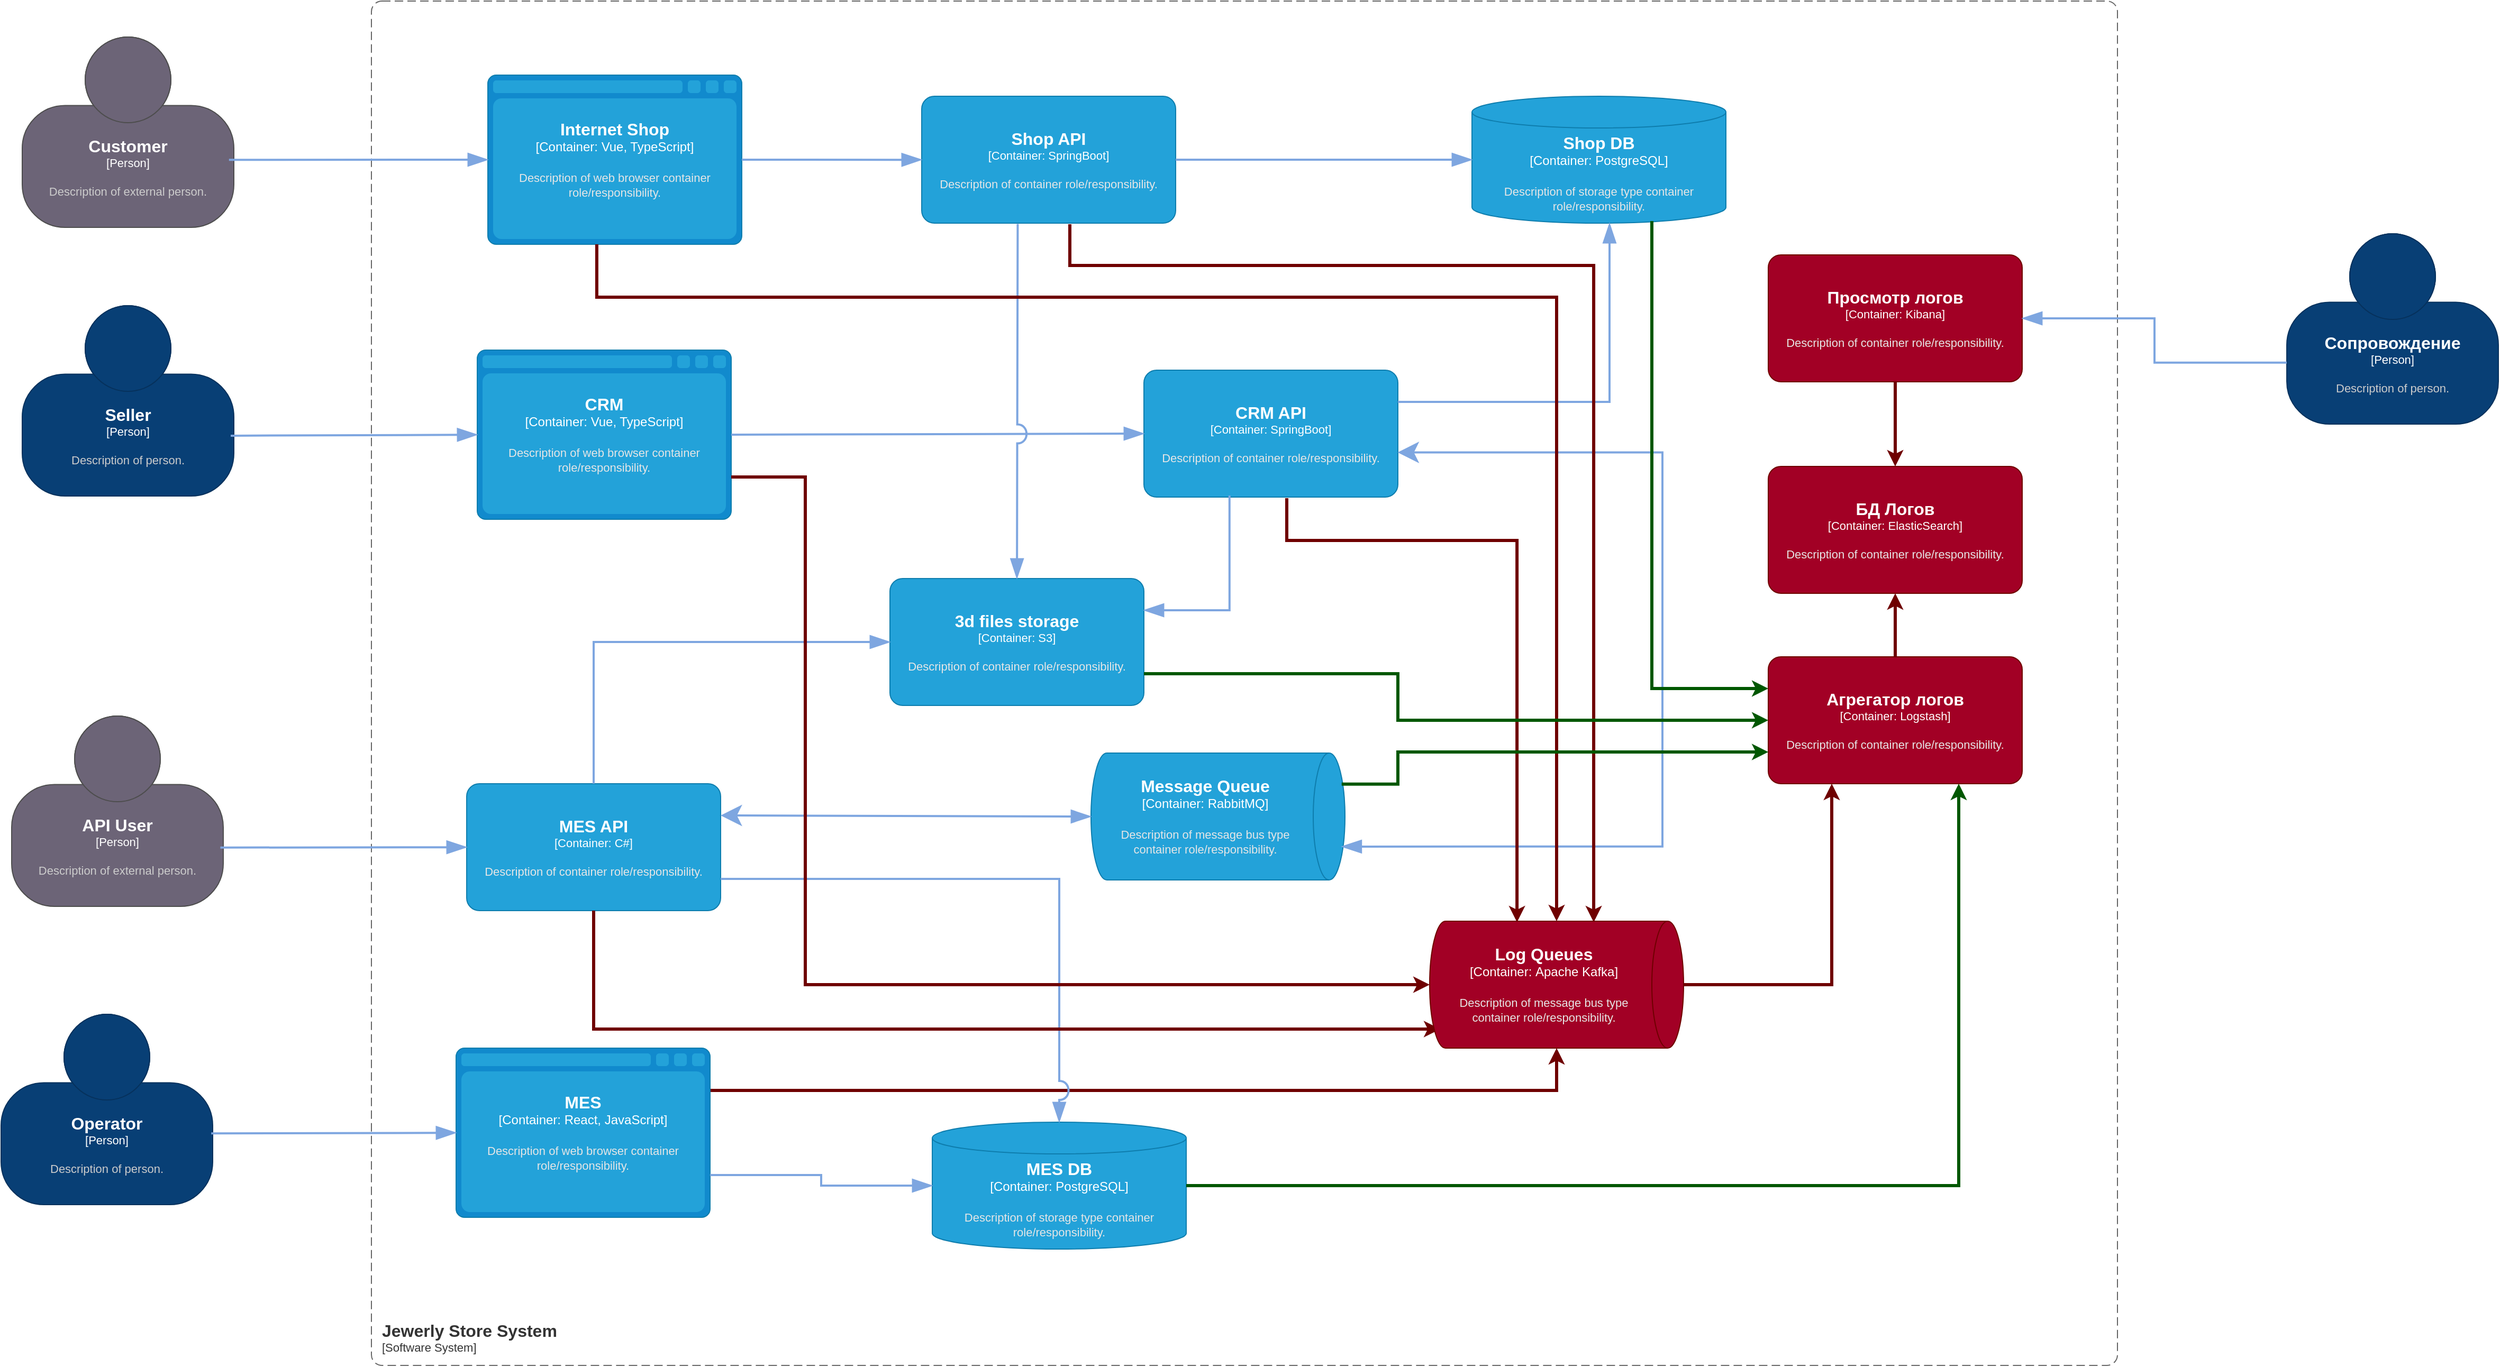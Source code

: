 <mxfile version="24.7.17">
  <diagram name="Страница — 1" id="Cf1Fs5MsGrNB6l5KMYm3">
    <mxGraphModel dx="1109" dy="741" grid="1" gridSize="10" guides="1" tooltips="1" connect="1" arrows="1" fold="1" page="1" pageScale="1" pageWidth="827" pageHeight="1169" math="0" shadow="0">
      <root>
        <mxCell id="0" />
        <mxCell id="1" parent="0" />
        <object placeholders="1" c4Name="Customer" c4Type="Person" c4Description="Description of external person." label="&lt;font style=&quot;font-size: 16px&quot;&gt;&lt;b&gt;%c4Name%&lt;/b&gt;&lt;/font&gt;&lt;div&gt;[%c4Type%]&lt;/div&gt;&lt;br&gt;&lt;div&gt;&lt;font style=&quot;font-size: 11px&quot;&gt;&lt;font color=&quot;#cccccc&quot;&gt;%c4Description%&lt;/font&gt;&lt;/div&gt;" id="r0S_Ebf4CKbX3S78GVdw-1">
          <mxCell style="html=1;fontSize=11;dashed=0;whiteSpace=wrap;fillColor=#6C6477;strokeColor=#4D4D4D;fontColor=#ffffff;shape=mxgraph.c4.person2;align=center;metaEdit=1;points=[[0.5,0,0],[1,0.5,0],[1,0.75,0],[0.75,1,0],[0.5,1,0],[0.25,1,0],[0,0.75,0],[0,0.5,0]];resizable=0;" parent="1" vertex="1">
            <mxGeometry x="60" y="34" width="200" height="180" as="geometry" />
          </mxCell>
        </object>
        <object placeholders="1" c4Name="API User" c4Type="Person" c4Description="Description of external person." label="&lt;font style=&quot;font-size: 16px&quot;&gt;&lt;b&gt;%c4Name%&lt;/b&gt;&lt;/font&gt;&lt;div&gt;[%c4Type%]&lt;/div&gt;&lt;br&gt;&lt;div&gt;&lt;font style=&quot;font-size: 11px&quot;&gt;&lt;font color=&quot;#cccccc&quot;&gt;%c4Description%&lt;/font&gt;&lt;/div&gt;" id="r0S_Ebf4CKbX3S78GVdw-2">
          <mxCell style="html=1;fontSize=11;dashed=0;whiteSpace=wrap;fillColor=#6C6477;strokeColor=#4D4D4D;fontColor=#ffffff;shape=mxgraph.c4.person2;align=center;metaEdit=1;points=[[0.5,0,0],[1,0.5,0],[1,0.75,0],[0.75,1,0],[0.5,1,0],[0.25,1,0],[0,0.75,0],[0,0.5,0]];resizable=0;" parent="1" vertex="1">
            <mxGeometry x="50" y="676" width="200" height="180" as="geometry" />
          </mxCell>
        </object>
        <object placeholders="1" c4Name="Seller" c4Type="Person" c4Description="Description of person." label="&lt;font style=&quot;font-size: 16px&quot;&gt;&lt;b&gt;%c4Name%&lt;/b&gt;&lt;/font&gt;&lt;div&gt;[%c4Type%]&lt;/div&gt;&lt;br&gt;&lt;div&gt;&lt;font style=&quot;font-size: 11px&quot;&gt;&lt;font color=&quot;#cccccc&quot;&gt;%c4Description%&lt;/font&gt;&lt;/div&gt;" id="r0S_Ebf4CKbX3S78GVdw-3">
          <mxCell style="html=1;fontSize=11;dashed=0;whiteSpace=wrap;fillColor=#083F75;strokeColor=#06315C;fontColor=#ffffff;shape=mxgraph.c4.person2;align=center;metaEdit=1;points=[[0.5,0,0],[1,0.5,0],[1,0.75,0],[0.75,1,0],[0.5,1,0],[0.25,1,0],[0,0.75,0],[0,0.5,0]];resizable=0;" parent="1" vertex="1">
            <mxGeometry x="60" y="288" width="200" height="180" as="geometry" />
          </mxCell>
        </object>
        <object placeholders="1" c4Name="Operator" c4Type="Person" c4Description="Description of person." label="&lt;font style=&quot;font-size: 16px&quot;&gt;&lt;b&gt;%c4Name%&lt;/b&gt;&lt;/font&gt;&lt;div&gt;[%c4Type%]&lt;/div&gt;&lt;br&gt;&lt;div&gt;&lt;font style=&quot;font-size: 11px&quot;&gt;&lt;font color=&quot;#cccccc&quot;&gt;%c4Description%&lt;/font&gt;&lt;/div&gt;" id="r0S_Ebf4CKbX3S78GVdw-4">
          <mxCell style="html=1;fontSize=11;dashed=0;whiteSpace=wrap;fillColor=#083F75;strokeColor=#06315C;fontColor=#ffffff;shape=mxgraph.c4.person2;align=center;metaEdit=1;points=[[0.5,0,0],[1,0.5,0],[1,0.75,0],[0.75,1,0],[0.5,1,0],[0.25,1,0],[0,0.75,0],[0,0.5,0]];resizable=0;" parent="1" vertex="1">
            <mxGeometry x="40" y="958" width="200" height="180" as="geometry" />
          </mxCell>
        </object>
        <object placeholders="1" c4Name="Jewerly Store System" c4Type="SystemScopeBoundary" c4Application="Software System" label="&lt;font style=&quot;font-size: 16px&quot;&gt;&lt;b&gt;&lt;div style=&quot;text-align: left&quot;&gt;%c4Name%&lt;/div&gt;&lt;/b&gt;&lt;/font&gt;&lt;div style=&quot;text-align: left&quot;&gt;[%c4Application%]&lt;/div&gt;" id="r0S_Ebf4CKbX3S78GVdw-5">
          <mxCell style="rounded=1;fontSize=11;whiteSpace=wrap;html=1;dashed=1;arcSize=20;fillColor=none;strokeColor=#666666;fontColor=#333333;labelBackgroundColor=none;align=left;verticalAlign=bottom;labelBorderColor=none;spacingTop=0;spacing=10;dashPattern=8 4;metaEdit=1;rotatable=0;perimeter=rectanglePerimeter;noLabel=0;labelPadding=0;allowArrows=0;connectable=0;expand=0;recursiveResize=0;editable=1;pointerEvents=0;absoluteArcSize=1;points=[[0.25,0,0],[0.5,0,0],[0.75,0,0],[1,0.25,0],[1,0.5,0],[1,0.75,0],[0.75,1,0],[0.5,1,0],[0.25,1,0],[0,0.75,0],[0,0.5,0],[0,0.25,0]];" parent="1" vertex="1">
            <mxGeometry x="390" width="1650" height="1290" as="geometry" />
          </mxCell>
        </object>
        <mxCell id="r0S_Ebf4CKbX3S78GVdw-39" style="rounded=0;orthogonalLoop=1;jettySize=auto;html=1;entryX=1;entryY=0.5;entryDx=0;entryDy=0;entryPerimeter=0;exitX=1;exitY=0.25;exitDx=0;exitDy=0;exitPerimeter=0;fillColor=#a20025;strokeColor=#6F0000;endArrow=classic;endFill=1;strokeWidth=3;edgeStyle=orthogonalEdgeStyle;" parent="1" source="r0S_Ebf4CKbX3S78GVdw-6" target="lGAZ6m_Ox_8P-jihWZts-1" edge="1">
          <mxGeometry relative="1" as="geometry">
            <mxPoint x="860" y="950" as="targetPoint" />
            <Array as="points">
              <mxPoint x="1510" y="1030" />
            </Array>
          </mxGeometry>
        </mxCell>
        <object placeholders="1" c4Name="MES" c4Type="Container" c4Technology="React, JavaScript" c4Description="Description of web browser container role/responsibility." label="&lt;font style=&quot;font-size: 16px&quot;&gt;&lt;b&gt;%c4Name%&lt;/b&gt;&lt;/font&gt;&lt;div&gt;[%c4Type%:&amp;nbsp;%c4Technology%]&lt;/div&gt;&lt;br&gt;&lt;div&gt;&lt;font style=&quot;font-size: 11px&quot;&gt;&lt;font color=&quot;#E6E6E6&quot;&gt;%c4Description%&lt;/font&gt;&lt;/div&gt;" id="r0S_Ebf4CKbX3S78GVdw-6">
          <mxCell style="shape=mxgraph.c4.webBrowserContainer2;whiteSpace=wrap;html=1;boundedLbl=1;rounded=0;labelBackgroundColor=none;strokeColor=#118ACD;fillColor=#23A2D9;strokeColor=#118ACD;strokeColor2=#0E7DAD;fontSize=12;fontColor=#ffffff;align=center;metaEdit=1;points=[[0.5,0,0],[1,0.25,0],[1,0.5,0],[1,0.75,0],[0.5,1,0],[0,0.75,0],[0,0.5,0],[0,0.25,0]];resizable=0;" parent="1" vertex="1">
            <mxGeometry x="470" y="990" width="240" height="160" as="geometry" />
          </mxCell>
        </object>
        <object placeholders="1" c4Name="MES API" c4Type="Container" c4Technology="C#" c4Description="Description of container role/responsibility." label="&lt;font style=&quot;font-size: 16px&quot;&gt;&lt;b&gt;%c4Name%&lt;/b&gt;&lt;/font&gt;&lt;div&gt;[%c4Type%: %c4Technology%]&lt;/div&gt;&lt;br&gt;&lt;div&gt;&lt;font style=&quot;font-size: 11px&quot;&gt;&lt;font color=&quot;#E6E6E6&quot;&gt;%c4Description%&lt;/font&gt;&lt;/div&gt;" id="r0S_Ebf4CKbX3S78GVdw-7">
          <mxCell style="rounded=1;whiteSpace=wrap;html=1;fontSize=11;labelBackgroundColor=none;fillColor=#23A2D9;fontColor=#ffffff;align=center;arcSize=10;strokeColor=#0E7DAD;metaEdit=1;resizable=0;points=[[0.25,0,0],[0.5,0,0],[0.75,0,0],[1,0.25,0],[1,0.5,0],[1,0.75,0],[0.75,1,0],[0.5,1,0],[0.25,1,0],[0,0.75,0],[0,0.5,0],[0,0.25,0]];" parent="1" vertex="1">
            <mxGeometry x="480" y="740" width="240" height="120" as="geometry" />
          </mxCell>
        </object>
        <object placeholders="1" c4Name="MES DB" c4Type="Container" c4Technology="PostgreSQL" c4Description="Description of storage type container role/responsibility." label="&lt;font style=&quot;font-size: 16px&quot;&gt;&lt;b&gt;%c4Name%&lt;/b&gt;&lt;/font&gt;&lt;div&gt;[%c4Type%:&amp;nbsp;%c4Technology%]&lt;/div&gt;&lt;br&gt;&lt;div&gt;&lt;font style=&quot;font-size: 11px&quot;&gt;&lt;font color=&quot;#E6E6E6&quot;&gt;%c4Description%&lt;/font&gt;&lt;/div&gt;" id="r0S_Ebf4CKbX3S78GVdw-8">
          <mxCell style="shape=cylinder3;size=15;whiteSpace=wrap;html=1;boundedLbl=1;rounded=0;labelBackgroundColor=none;fillColor=#23A2D9;fontSize=12;fontColor=#ffffff;align=center;strokeColor=#0E7DAD;metaEdit=1;points=[[0.5,0,0],[1,0.25,0],[1,0.5,0],[1,0.75,0],[0.5,1,0],[0,0.75,0],[0,0.5,0],[0,0.25,0]];resizable=0;" parent="1" vertex="1">
            <mxGeometry x="920" y="1060" width="240" height="120" as="geometry" />
          </mxCell>
        </object>
        <object placeholders="1" c4Name="3d files storage" c4Type="Container" c4Technology="S3" c4Description="Description of container role/responsibility." label="&lt;font style=&quot;font-size: 16px&quot;&gt;&lt;b&gt;%c4Name%&lt;/b&gt;&lt;/font&gt;&lt;div&gt;[%c4Type%: %c4Technology%]&lt;/div&gt;&lt;br&gt;&lt;div&gt;&lt;font style=&quot;font-size: 11px&quot;&gt;&lt;font color=&quot;#E6E6E6&quot;&gt;%c4Description%&lt;/font&gt;&lt;/div&gt;" id="r0S_Ebf4CKbX3S78GVdw-9">
          <mxCell style="rounded=1;whiteSpace=wrap;html=1;fontSize=11;labelBackgroundColor=none;fillColor=#23A2D9;fontColor=#ffffff;align=center;arcSize=10;strokeColor=#0E7DAD;metaEdit=1;resizable=0;points=[[0.25,0,0],[0.5,0,0],[0.75,0,0],[1,0.25,0],[1,0.5,0],[1,0.75,0],[0.75,1,0],[0.5,1,0],[0.25,1,0],[0,0.75,0],[0,0.5,0],[0,0.25,0]];" parent="1" vertex="1">
            <mxGeometry x="880" y="546" width="240" height="120" as="geometry" />
          </mxCell>
        </object>
        <object placeholders="1" c4Name="Message Queue" c4Type="Container" c4Technology="RabbitMQ" c4Description="Description of message bus type container role/responsibility." label="&lt;font style=&quot;font-size: 16px&quot;&gt;&lt;b&gt;%c4Name%&lt;/b&gt;&lt;/font&gt;&lt;div&gt;[%c4Type%:&amp;nbsp;%c4Technology%]&lt;/div&gt;&lt;br&gt;&lt;div&gt;&lt;font style=&quot;font-size: 11px&quot;&gt;&lt;font color=&quot;#E6E6E6&quot;&gt;%c4Description%&lt;/font&gt;&lt;/div&gt;" id="r0S_Ebf4CKbX3S78GVdw-10">
          <mxCell style="shape=cylinder3;size=15;direction=south;whiteSpace=wrap;html=1;boundedLbl=1;rounded=0;labelBackgroundColor=none;fillColor=#23A2D9;fontSize=12;fontColor=#ffffff;align=center;strokeColor=#0E7DAD;metaEdit=1;points=[[0.5,0,0],[1,0.25,0],[1,0.5,0],[1,0.75,0],[0.5,1,0],[0,0.75,0],[0,0.5,0],[0,0.25,0]];resizable=0;" parent="1" vertex="1">
            <mxGeometry x="1070" y="711" width="240" height="120" as="geometry" />
          </mxCell>
        </object>
        <object placeholders="1" c4Name="CRM " c4Type="Container" c4Technology="Vue, TypeScript" c4Description="Description of web browser container role/responsibility." label="&lt;font style=&quot;font-size: 16px&quot;&gt;&lt;b&gt;%c4Name%&lt;/b&gt;&lt;/font&gt;&lt;div&gt;[%c4Type%:&amp;nbsp;%c4Technology%]&lt;/div&gt;&lt;br&gt;&lt;div&gt;&lt;font style=&quot;font-size: 11px&quot;&gt;&lt;font color=&quot;#E6E6E6&quot;&gt;%c4Description%&lt;/font&gt;&lt;/div&gt;" id="r0S_Ebf4CKbX3S78GVdw-11">
          <mxCell style="shape=mxgraph.c4.webBrowserContainer2;whiteSpace=wrap;html=1;boundedLbl=1;rounded=0;labelBackgroundColor=none;strokeColor=#118ACD;fillColor=#23A2D9;strokeColor=#118ACD;strokeColor2=#0E7DAD;fontSize=12;fontColor=#ffffff;align=center;metaEdit=1;points=[[0.5,0,0],[1,0.25,0],[1,0.5,0],[1,0.75,0],[0.5,1,0],[0,0.75,0],[0,0.5,0],[0,0.25,0]];resizable=0;" parent="1" vertex="1">
            <mxGeometry x="490" y="330" width="240" height="160" as="geometry" />
          </mxCell>
        </object>
        <object placeholders="1" c4Name="Internet Shop" c4Type="Container" c4Technology="Vue, TypeScript" c4Description="Description of web browser container role/responsibility." label="&lt;font style=&quot;font-size: 16px&quot;&gt;&lt;b&gt;%c4Name%&lt;/b&gt;&lt;/font&gt;&lt;div&gt;[%c4Type%:&amp;nbsp;%c4Technology%]&lt;/div&gt;&lt;br&gt;&lt;div&gt;&lt;font style=&quot;font-size: 11px&quot;&gt;&lt;font color=&quot;#E6E6E6&quot;&gt;%c4Description%&lt;/font&gt;&lt;/div&gt;" id="r0S_Ebf4CKbX3S78GVdw-12">
          <mxCell style="shape=mxgraph.c4.webBrowserContainer2;whiteSpace=wrap;html=1;boundedLbl=1;rounded=0;labelBackgroundColor=none;strokeColor=#118ACD;fillColor=#23A2D9;strokeColor=#118ACD;strokeColor2=#0E7DAD;fontSize=12;fontColor=#ffffff;align=center;metaEdit=1;points=[[0.5,0,0],[1,0.25,0],[1,0.5,0],[1,0.75,0],[0.5,1,0],[0,0.75,0],[0,0.5,0],[0,0.25,0]];resizable=0;" parent="1" vertex="1">
            <mxGeometry x="500" y="70" width="240" height="160" as="geometry" />
          </mxCell>
        </object>
        <object placeholders="1" c4Name="Shop DB" c4Type="Container" c4Technology="PostgreSQL" c4Description="Description of storage type container role/responsibility." label="&lt;font style=&quot;font-size: 16px&quot;&gt;&lt;b&gt;%c4Name%&lt;/b&gt;&lt;/font&gt;&lt;div&gt;[%c4Type%:&amp;nbsp;%c4Technology%]&lt;/div&gt;&lt;br&gt;&lt;div&gt;&lt;font style=&quot;font-size: 11px&quot;&gt;&lt;font color=&quot;#E6E6E6&quot;&gt;%c4Description%&lt;/font&gt;&lt;/div&gt;" id="r0S_Ebf4CKbX3S78GVdw-13">
          <mxCell style="shape=cylinder3;size=15;whiteSpace=wrap;html=1;boundedLbl=1;rounded=0;labelBackgroundColor=none;fillColor=#23A2D9;fontSize=12;fontColor=#ffffff;align=center;strokeColor=#0E7DAD;metaEdit=1;points=[[0.5,0,0],[1,0.25,0],[1,0.5,0],[1,0.75,0],[0.5,1,0],[0,0.75,0],[0,0.5,0],[0,0.25,0]];resizable=0;" parent="1" vertex="1">
            <mxGeometry x="1430" y="90" width="240" height="120" as="geometry" />
          </mxCell>
        </object>
        <object placeholders="1" c4Name="Shop API" c4Type="Container" c4Technology="SpringBoot" c4Description="Description of container role/responsibility." label="&lt;font style=&quot;font-size: 16px&quot;&gt;&lt;b&gt;%c4Name%&lt;/b&gt;&lt;/font&gt;&lt;div&gt;[%c4Type%: %c4Technology%]&lt;/div&gt;&lt;br&gt;&lt;div&gt;&lt;font style=&quot;font-size: 11px&quot;&gt;&lt;font color=&quot;#E6E6E6&quot;&gt;%c4Description%&lt;/font&gt;&lt;/div&gt;" id="r0S_Ebf4CKbX3S78GVdw-14">
          <mxCell style="rounded=1;whiteSpace=wrap;html=1;fontSize=11;labelBackgroundColor=none;fillColor=#23A2D9;fontColor=#ffffff;align=center;arcSize=10;strokeColor=#0E7DAD;metaEdit=1;resizable=0;points=[[0.25,0,0],[0.5,0,0],[0.75,0,0],[1,0.25,0],[1,0.5,0],[1,0.75,0],[0.75,1,0],[0.5,1,0],[0.25,1,0],[0,0.75,0],[0,0.5,0],[0,0.25,0]];" parent="1" vertex="1">
            <mxGeometry x="910" y="90" width="240" height="120" as="geometry" />
          </mxCell>
        </object>
        <object placeholders="1" c4Type="Relationship" id="r0S_Ebf4CKbX3S78GVdw-16">
          <mxCell style="endArrow=blockThin;html=1;fontSize=10;fontColor=#404040;strokeWidth=2;endFill=1;strokeColor=#7EA6E0;elbow=vertical;metaEdit=1;endSize=14;startSize=14;jumpStyle=arc;jumpSize=16;rounded=0;edgeStyle=orthogonalEdgeStyle;exitX=0.977;exitY=0.645;exitDx=0;exitDy=0;exitPerimeter=0;entryX=0;entryY=0.5;entryDx=0;entryDy=0;entryPerimeter=0;" parent="1" source="r0S_Ebf4CKbX3S78GVdw-1" target="r0S_Ebf4CKbX3S78GVdw-12" edge="1">
            <mxGeometry width="240" relative="1" as="geometry">
              <mxPoint x="330" y="170" as="sourcePoint" />
              <mxPoint x="570" y="170" as="targetPoint" />
            </mxGeometry>
          </mxCell>
        </object>
        <object placeholders="1" c4Type="Relationship" id="r0S_Ebf4CKbX3S78GVdw-17">
          <mxCell style="endArrow=blockThin;html=1;fontSize=10;fontColor=#404040;strokeWidth=2;endFill=1;strokeColor=#7EA6E0;elbow=vertical;metaEdit=1;endSize=14;startSize=14;jumpStyle=arc;jumpSize=16;rounded=0;edgeStyle=orthogonalEdgeStyle;entryX=0;entryY=0.5;entryDx=0;entryDy=0;entryPerimeter=0;" parent="1" target="r0S_Ebf4CKbX3S78GVdw-14" edge="1">
            <mxGeometry width="240" relative="1" as="geometry">
              <mxPoint x="740" y="150" as="sourcePoint" />
              <mxPoint x="510" y="160" as="targetPoint" />
            </mxGeometry>
          </mxCell>
        </object>
        <object placeholders="1" c4Type="Relationship" id="r0S_Ebf4CKbX3S78GVdw-18">
          <mxCell style="endArrow=blockThin;html=1;fontSize=10;fontColor=#404040;strokeWidth=2;endFill=1;strokeColor=#7EA6E0;elbow=vertical;metaEdit=1;endSize=14;startSize=14;jumpStyle=arc;jumpSize=16;rounded=0;edgeStyle=orthogonalEdgeStyle;exitX=1;exitY=0.5;exitDx=0;exitDy=0;exitPerimeter=0;" parent="1" source="r0S_Ebf4CKbX3S78GVdw-14" target="r0S_Ebf4CKbX3S78GVdw-13" edge="1">
            <mxGeometry width="240" relative="1" as="geometry">
              <mxPoint x="1320" y="160" as="sourcePoint" />
              <mxPoint x="1410" y="140" as="targetPoint" />
            </mxGeometry>
          </mxCell>
        </object>
        <object placeholders="1" c4Name="CRM API" c4Type="Container" c4Technology="SpringBoot" c4Description="Description of container role/responsibility." label="&lt;font style=&quot;font-size: 16px&quot;&gt;&lt;b&gt;%c4Name%&lt;/b&gt;&lt;/font&gt;&lt;div&gt;[%c4Type%: %c4Technology%]&lt;/div&gt;&lt;br&gt;&lt;div&gt;&lt;font style=&quot;font-size: 11px&quot;&gt;&lt;font color=&quot;#E6E6E6&quot;&gt;%c4Description%&lt;/font&gt;&lt;/div&gt;" id="r0S_Ebf4CKbX3S78GVdw-19">
          <mxCell style="rounded=1;whiteSpace=wrap;html=1;fontSize=11;labelBackgroundColor=none;fillColor=#23A2D9;fontColor=#ffffff;align=center;arcSize=10;strokeColor=#0E7DAD;metaEdit=1;resizable=0;points=[[0.25,0,0],[0.5,0,0],[0.75,0,0],[1,0.25,0],[1,0.5,0],[1,0.75,0],[0.75,1,0],[0.5,1,0],[0.25,1,0],[0,0.75,0],[0,0.5,0],[0,0.25,0]];" parent="1" vertex="1">
            <mxGeometry x="1120" y="349" width="240" height="120" as="geometry" />
          </mxCell>
        </object>
        <object placeholders="1" c4Type="Relationship" id="r0S_Ebf4CKbX3S78GVdw-20">
          <mxCell style="endArrow=blockThin;html=1;fontSize=10;fontColor=#404040;strokeWidth=2;endFill=1;strokeColor=#7EA6E0;elbow=vertical;metaEdit=1;endSize=14;startSize=14;jumpStyle=arc;jumpSize=16;rounded=0;edgeStyle=orthogonalEdgeStyle;exitX=1;exitY=0.5;exitDx=0;exitDy=0;exitPerimeter=0;entryX=0;entryY=0.5;entryDx=0;entryDy=0;entryPerimeter=0;" parent="1" source="r0S_Ebf4CKbX3S78GVdw-11" target="r0S_Ebf4CKbX3S78GVdw-19" edge="1">
            <mxGeometry width="240" relative="1" as="geometry">
              <mxPoint x="760" y="360" as="sourcePoint" />
              <mxPoint x="970" y="410" as="targetPoint" />
            </mxGeometry>
          </mxCell>
        </object>
        <object placeholders="1" c4Type="Relationship" id="r0S_Ebf4CKbX3S78GVdw-22">
          <mxCell style="endArrow=blockThin;html=1;fontSize=10;fontColor=#404040;strokeWidth=2;endFill=1;strokeColor=#7EA6E0;elbow=vertical;metaEdit=1;endSize=14;startSize=14;jumpStyle=arc;jumpSize=16;rounded=0;edgeStyle=orthogonalEdgeStyle;exitX=0.985;exitY=0.683;exitDx=0;exitDy=0;exitPerimeter=0;entryX=0;entryY=0.5;entryDx=0;entryDy=0;entryPerimeter=0;" parent="1" source="r0S_Ebf4CKbX3S78GVdw-3" target="r0S_Ebf4CKbX3S78GVdw-11" edge="1">
            <mxGeometry width="240" relative="1" as="geometry">
              <mxPoint x="310" y="380" as="sourcePoint" />
              <mxPoint x="555" y="380" as="targetPoint" />
            </mxGeometry>
          </mxCell>
        </object>
        <object placeholders="1" c4Type="Relationship" id="r0S_Ebf4CKbX3S78GVdw-24">
          <mxCell style="endArrow=blockThin;html=1;fontSize=10;fontColor=#404040;strokeWidth=2;endFill=1;strokeColor=#7EA6E0;elbow=vertical;metaEdit=1;endSize=14;startSize=14;jumpStyle=arc;jumpSize=16;rounded=0;edgeStyle=orthogonalEdgeStyle;exitX=1;exitY=0.25;exitDx=0;exitDy=0;exitPerimeter=0;" parent="1" source="r0S_Ebf4CKbX3S78GVdw-19" edge="1">
            <mxGeometry width="240" relative="1" as="geometry">
              <mxPoint x="1250" y="330" as="sourcePoint" />
              <mxPoint x="1560" y="210" as="targetPoint" />
              <Array as="points">
                <mxPoint x="1560" y="379" />
                <mxPoint x="1560" y="210" />
              </Array>
            </mxGeometry>
          </mxCell>
        </object>
        <object placeholders="1" c4Type="Relationship" id="r0S_Ebf4CKbX3S78GVdw-26">
          <mxCell style="endArrow=blockThin;html=1;fontSize=10;fontColor=#404040;strokeWidth=2;endFill=1;strokeColor=#7EA6E0;elbow=vertical;metaEdit=1;endSize=14;startSize=14;jumpStyle=arc;jumpSize=16;rounded=0;edgeStyle=orthogonalEdgeStyle;exitX=0.378;exitY=1.006;exitDx=0;exitDy=0;exitPerimeter=0;entryX=0.5;entryY=0;entryDx=0;entryDy=0;entryPerimeter=0;" parent="1" source="r0S_Ebf4CKbX3S78GVdw-14" target="r0S_Ebf4CKbX3S78GVdw-9" edge="1">
            <mxGeometry width="240" relative="1" as="geometry">
              <mxPoint x="740" y="420" as="sourcePoint" />
              <mxPoint x="1130" y="419" as="targetPoint" />
            </mxGeometry>
          </mxCell>
        </object>
        <object placeholders="1" c4Type="Relationship" id="r0S_Ebf4CKbX3S78GVdw-27">
          <mxCell style="endArrow=blockThin;html=1;fontSize=10;fontColor=#404040;strokeWidth=2;endFill=1;strokeColor=#7EA6E0;elbow=vertical;metaEdit=1;endSize=14;startSize=14;jumpStyle=arc;jumpSize=16;rounded=0;edgeStyle=orthogonalEdgeStyle;exitX=0.337;exitY=0.987;exitDx=0;exitDy=0;exitPerimeter=0;entryX=1;entryY=0.25;entryDx=0;entryDy=0;entryPerimeter=0;" parent="1" source="r0S_Ebf4CKbX3S78GVdw-19" target="r0S_Ebf4CKbX3S78GVdw-9" edge="1">
            <mxGeometry width="240" relative="1" as="geometry">
              <mxPoint x="1010" y="220" as="sourcePoint" />
              <mxPoint x="1010" y="560" as="targetPoint" />
            </mxGeometry>
          </mxCell>
        </object>
        <object placeholders="1" c4Type="Relationship" id="r0S_Ebf4CKbX3S78GVdw-28">
          <mxCell style="endArrow=blockThin;html=1;fontSize=10;fontColor=#404040;strokeWidth=2;endFill=1;strokeColor=#7EA6E0;elbow=vertical;metaEdit=1;endSize=14;startSize=14;jumpStyle=arc;jumpSize=16;rounded=0;edgeStyle=orthogonalEdgeStyle;exitX=0.5;exitY=0;exitDx=0;exitDy=0;exitPerimeter=0;entryX=0;entryY=0.5;entryDx=0;entryDy=0;entryPerimeter=0;" parent="1" source="r0S_Ebf4CKbX3S78GVdw-7" target="r0S_Ebf4CKbX3S78GVdw-9" edge="1">
            <mxGeometry width="240" relative="1" as="geometry">
              <mxPoint x="1250" y="479" as="sourcePoint" />
              <mxPoint x="1130" y="620" as="targetPoint" />
            </mxGeometry>
          </mxCell>
        </object>
        <object placeholders="1" c4Type="Relationship" id="r0S_Ebf4CKbX3S78GVdw-30">
          <mxCell style="endArrow=blockThin;html=1;fontSize=10;fontColor=#404040;strokeWidth=2;endFill=1;strokeColor=#7EA6E0;elbow=vertical;metaEdit=1;endSize=14;startSize=14;jumpStyle=arc;jumpSize=16;rounded=0;edgeStyle=orthogonalEdgeStyle;exitX=1;exitY=0.25;exitDx=0;exitDy=0;exitPerimeter=0;entryX=0.5;entryY=1;entryDx=0;entryDy=0;entryPerimeter=0;startArrow=classic;startFill=1;" parent="1" source="r0S_Ebf4CKbX3S78GVdw-7" target="r0S_Ebf4CKbX3S78GVdw-10" edge="1">
            <mxGeometry width="240" relative="1" as="geometry">
              <mxPoint x="610" y="750" as="sourcePoint" />
              <mxPoint x="890" y="620" as="targetPoint" />
            </mxGeometry>
          </mxCell>
        </object>
        <object placeholders="1" c4Type="Relationship" id="r0S_Ebf4CKbX3S78GVdw-31">
          <mxCell style="endArrow=blockThin;html=1;fontSize=10;fontColor=#404040;strokeWidth=2;endFill=1;strokeColor=#7EA6E0;elbow=vertical;metaEdit=1;endSize=14;startSize=14;jumpStyle=arc;jumpSize=16;rounded=0;edgeStyle=orthogonalEdgeStyle;exitX=0.999;exitY=0.648;exitDx=0;exitDy=0;exitPerimeter=0;startArrow=classic;startFill=1;entryX=0.737;entryY=0.013;entryDx=0;entryDy=0;entryPerimeter=0;" parent="1" source="r0S_Ebf4CKbX3S78GVdw-19" target="r0S_Ebf4CKbX3S78GVdw-10" edge="1">
            <mxGeometry width="240" relative="1" as="geometry">
              <mxPoint x="1250" y="479" as="sourcePoint" />
              <mxPoint x="1130" y="620" as="targetPoint" />
              <Array as="points">
                <mxPoint x="1610" y="427" />
                <mxPoint x="1610" y="799" />
              </Array>
            </mxGeometry>
          </mxCell>
        </object>
        <object placeholders="1" c4Type="Relationship" id="r0S_Ebf4CKbX3S78GVdw-33">
          <mxCell style="endArrow=blockThin;html=1;fontSize=10;fontColor=#404040;strokeWidth=2;endFill=1;strokeColor=#7EA6E0;elbow=vertical;metaEdit=1;endSize=14;startSize=14;jumpStyle=arc;jumpSize=16;rounded=0;edgeStyle=orthogonalEdgeStyle;exitX=1;exitY=0.75;exitDx=0;exitDy=0;exitPerimeter=0;entryX=0.5;entryY=0;entryDx=0;entryDy=0;entryPerimeter=0;" parent="1" source="r0S_Ebf4CKbX3S78GVdw-7" target="r0S_Ebf4CKbX3S78GVdw-8" edge="1">
            <mxGeometry width="240" relative="1" as="geometry">
              <mxPoint x="790" y="894" as="sourcePoint" />
              <mxPoint x="1070" y="760" as="targetPoint" />
            </mxGeometry>
          </mxCell>
        </object>
        <object placeholders="1" c4Type="Relationship" id="r0S_Ebf4CKbX3S78GVdw-34">
          <mxCell style="endArrow=blockThin;html=1;fontSize=10;fontColor=#404040;strokeWidth=2;endFill=1;strokeColor=#7EA6E0;elbow=vertical;metaEdit=1;endSize=14;startSize=14;jumpStyle=arc;jumpSize=16;rounded=0;edgeStyle=orthogonalEdgeStyle;exitX=1;exitY=0.75;exitDx=0;exitDy=0;exitPerimeter=0;entryX=0;entryY=0.5;entryDx=0;entryDy=0;entryPerimeter=0;" parent="1" source="r0S_Ebf4CKbX3S78GVdw-6" target="r0S_Ebf4CKbX3S78GVdw-8" edge="1">
            <mxGeometry width="240" relative="1" as="geometry">
              <mxPoint x="890" y="931" as="sourcePoint" />
              <mxPoint x="900" y="1070" as="targetPoint" />
            </mxGeometry>
          </mxCell>
        </object>
        <object placeholders="1" c4Type="Relationship" id="r0S_Ebf4CKbX3S78GVdw-35">
          <mxCell style="endArrow=blockThin;html=1;fontSize=10;fontColor=#404040;strokeWidth=2;endFill=1;strokeColor=#7EA6E0;elbow=vertical;metaEdit=1;endSize=14;startSize=14;jumpStyle=arc;jumpSize=16;rounded=0;edgeStyle=orthogonalEdgeStyle;entryX=0;entryY=0.5;entryDx=0;entryDy=0;entryPerimeter=0;exitX=0.986;exitY=0.691;exitDx=0;exitDy=0;exitPerimeter=0;" parent="1" source="r0S_Ebf4CKbX3S78GVdw-2" target="r0S_Ebf4CKbX3S78GVdw-7" edge="1">
            <mxGeometry width="240" relative="1" as="geometry">
              <mxPoint x="267" y="731" as="sourcePoint" />
              <mxPoint x="500" y="730" as="targetPoint" />
            </mxGeometry>
          </mxCell>
        </object>
        <object placeholders="1" c4Type="Relationship" id="r0S_Ebf4CKbX3S78GVdw-36">
          <mxCell style="endArrow=blockThin;html=1;fontSize=10;fontColor=#404040;strokeWidth=2;endFill=1;strokeColor=#7EA6E0;elbow=vertical;metaEdit=1;endSize=14;startSize=14;jumpStyle=arc;jumpSize=16;rounded=0;edgeStyle=orthogonalEdgeStyle;entryX=0;entryY=0.5;entryDx=0;entryDy=0;entryPerimeter=0;exitX=0.993;exitY=0.626;exitDx=0;exitDy=0;exitPerimeter=0;" parent="1" source="r0S_Ebf4CKbX3S78GVdw-4" target="r0S_Ebf4CKbX3S78GVdw-6" edge="1">
            <mxGeometry width="240" relative="1" as="geometry">
              <mxPoint x="257" y="810" as="sourcePoint" />
              <mxPoint x="490" y="810" as="targetPoint" />
            </mxGeometry>
          </mxCell>
        </object>
        <mxCell id="r0S_Ebf4CKbX3S78GVdw-40" style="edgeStyle=orthogonalEdgeStyle;rounded=0;orthogonalLoop=1;jettySize=auto;html=1;exitX=0.5;exitY=1;exitDx=0;exitDy=0;exitPerimeter=0;fillColor=#a20025;strokeColor=#6F0000;endArrow=classic;endFill=1;strokeWidth=3;" parent="1" source="r0S_Ebf4CKbX3S78GVdw-7" edge="1">
          <mxGeometry relative="1" as="geometry">
            <mxPoint x="1400" y="972" as="targetPoint" />
            <mxPoint x="720" y="1040" as="sourcePoint" />
            <Array as="points">
              <mxPoint x="600" y="972" />
            </Array>
          </mxGeometry>
        </mxCell>
        <mxCell id="r0S_Ebf4CKbX3S78GVdw-41" style="edgeStyle=elbowEdgeStyle;rounded=0;orthogonalLoop=1;jettySize=auto;html=1;exitX=1;exitY=0.75;exitDx=0;exitDy=0;exitPerimeter=0;fillColor=#a20025;strokeColor=#6F0000;endArrow=classic;endFill=1;strokeWidth=3;entryX=0.5;entryY=1;entryDx=0;entryDy=0;entryPerimeter=0;" parent="1" source="r0S_Ebf4CKbX3S78GVdw-11" target="lGAZ6m_Ox_8P-jihWZts-1" edge="1">
          <mxGeometry relative="1" as="geometry">
            <mxPoint x="1423" y="1060" as="targetPoint" />
            <mxPoint x="594" y="870" as="sourcePoint" />
            <Array as="points">
              <mxPoint x="800" y="710" />
            </Array>
          </mxGeometry>
        </mxCell>
        <mxCell id="r0S_Ebf4CKbX3S78GVdw-42" style="rounded=0;orthogonalLoop=1;jettySize=auto;html=1;entryX=0;entryY=0.5;entryDx=0;entryDy=0;entryPerimeter=0;exitX=0.429;exitY=1;exitDx=0;exitDy=0;exitPerimeter=0;fillColor=#a20025;strokeColor=#6F0000;endArrow=classic;endFill=1;strokeWidth=3;edgeStyle=elbowEdgeStyle;elbow=vertical;" parent="1" source="r0S_Ebf4CKbX3S78GVdw-12" target="lGAZ6m_Ox_8P-jihWZts-1" edge="1">
          <mxGeometry relative="1" as="geometry">
            <mxPoint x="1350" y="910" as="targetPoint" />
            <mxPoint x="603" y="497" as="sourcePoint" />
            <Array as="points">
              <mxPoint x="1060" y="280" />
            </Array>
          </mxGeometry>
        </mxCell>
        <mxCell id="r0S_Ebf4CKbX3S78GVdw-43" style="rounded=0;orthogonalLoop=1;jettySize=auto;html=1;fillColor=#a20025;strokeColor=#6F0000;endArrow=classic;endFill=1;strokeWidth=3;entryX=0.008;entryY=0.656;entryDx=0;entryDy=0;entryPerimeter=0;edgeStyle=elbowEdgeStyle;elbow=vertical;" parent="1" edge="1" target="lGAZ6m_Ox_8P-jihWZts-1">
          <mxGeometry relative="1" as="geometry">
            <mxPoint x="1440" y="880" as="targetPoint" />
            <mxPoint x="1255" y="470" as="sourcePoint" />
            <Array as="points">
              <mxPoint x="1380" y="510" />
            </Array>
          </mxGeometry>
        </mxCell>
        <mxCell id="r0S_Ebf4CKbX3S78GVdw-44" style="rounded=0;orthogonalLoop=1;jettySize=auto;html=1;fillColor=#a20025;strokeColor=#6F0000;endArrow=classic;endFill=1;strokeWidth=3;edgeStyle=elbowEdgeStyle;elbow=vertical;entryX=0.008;entryY=0.354;entryDx=0;entryDy=0;entryPerimeter=0;" parent="1" target="lGAZ6m_Ox_8P-jihWZts-1" edge="1">
          <mxGeometry relative="1" as="geometry">
            <mxPoint x="1540" y="860" as="targetPoint" />
            <mxPoint x="1050" y="211" as="sourcePoint" />
            <Array as="points">
              <mxPoint x="1310" y="250" />
            </Array>
          </mxGeometry>
        </mxCell>
        <mxCell id="r0S_Ebf4CKbX3S78GVdw-47" style="rounded=0;orthogonalLoop=1;jettySize=auto;html=1;entryX=0.25;entryY=1;entryDx=0;entryDy=0;entryPerimeter=0;exitX=0.5;exitY=0;exitDx=0;exitDy=0;exitPerimeter=0;fillColor=#a20025;strokeColor=#6F0000;endArrow=classic;endFill=1;strokeWidth=3;edgeStyle=orthogonalEdgeStyle;" parent="1" source="lGAZ6m_Ox_8P-jihWZts-1" target="lGAZ6m_Ox_8P-jihWZts-5" edge="1">
          <mxGeometry relative="1" as="geometry">
            <mxPoint x="1710" y="930.0" as="targetPoint" />
            <mxPoint x="610" y="870" as="sourcePoint" />
          </mxGeometry>
        </mxCell>
        <object placeholders="1" c4Name="Log Queues" c4Type="Container" c4Technology="Apache Kafka" c4Description="Description of message bus type container role/responsibility." label="&lt;font style=&quot;font-size: 16px&quot;&gt;&lt;b&gt;%c4Name%&lt;/b&gt;&lt;/font&gt;&lt;div&gt;[%c4Type%:&amp;nbsp;%c4Technology%]&lt;/div&gt;&lt;br&gt;&lt;div&gt;&lt;font style=&quot;font-size: 11px&quot;&gt;&lt;font color=&quot;#E6E6E6&quot;&gt;%c4Description%&lt;/font&gt;&lt;/div&gt;" id="lGAZ6m_Ox_8P-jihWZts-1">
          <mxCell style="shape=cylinder3;size=15;direction=south;whiteSpace=wrap;html=1;boundedLbl=1;rounded=0;labelBackgroundColor=none;fillColor=#a20025;fontSize=12;fontColor=#ffffff;align=center;strokeColor=#6F0000;metaEdit=1;points=[[0.5,0,0],[1,0.25,0],[1,0.5,0],[1,0.75,0],[0.5,1,0],[0,0.75,0],[0,0.5,0],[0,0.25,0]];resizable=0;" vertex="1" parent="1">
            <mxGeometry x="1390" y="870" width="240" height="120" as="geometry" />
          </mxCell>
        </object>
        <mxCell id="lGAZ6m_Ox_8P-jihWZts-2" style="rounded=0;orthogonalLoop=1;jettySize=auto;html=1;exitX=1;exitY=0.5;exitDx=0;exitDy=0;exitPerimeter=0;fillColor=#008a00;strokeColor=#005700;endArrow=classic;endFill=1;strokeWidth=3;edgeStyle=orthogonalEdgeStyle;entryX=0.75;entryY=1;entryDx=0;entryDy=0;entryPerimeter=0;" edge="1" parent="1" source="r0S_Ebf4CKbX3S78GVdw-8" target="lGAZ6m_Ox_8P-jihWZts-5">
          <mxGeometry relative="1" as="geometry">
            <mxPoint x="1890" y="750" as="targetPoint" />
            <mxPoint x="720" y="1120" as="sourcePoint" />
          </mxGeometry>
        </mxCell>
        <mxCell id="lGAZ6m_Ox_8P-jihWZts-3" style="rounded=0;orthogonalLoop=1;jettySize=auto;html=1;fillColor=#008a00;strokeColor=#005700;endArrow=classic;endFill=1;strokeWidth=3;entryX=0;entryY=0.5;entryDx=0;entryDy=0;entryPerimeter=0;edgeStyle=orthogonalEdgeStyle;elbow=vertical;exitX=1;exitY=0.75;exitDx=0;exitDy=0;exitPerimeter=0;" edge="1" parent="1" source="r0S_Ebf4CKbX3S78GVdw-9" target="lGAZ6m_Ox_8P-jihWZts-5">
          <mxGeometry relative="1" as="geometry">
            <mxPoint x="1460" y="880" as="targetPoint" />
            <mxPoint x="1265" y="480" as="sourcePoint" />
            <Array as="points">
              <mxPoint x="1360" y="636" />
              <mxPoint x="1360" y="680" />
            </Array>
          </mxGeometry>
        </mxCell>
        <mxCell id="lGAZ6m_Ox_8P-jihWZts-4" style="rounded=0;orthogonalLoop=1;jettySize=auto;html=1;fillColor=#008a00;strokeColor=#005700;endArrow=classic;endFill=1;strokeWidth=3;edgeStyle=elbowEdgeStyle;entryX=0;entryY=0.25;entryDx=0;entryDy=0;entryPerimeter=0;" edge="1" parent="1" target="lGAZ6m_Ox_8P-jihWZts-5">
          <mxGeometry relative="1" as="geometry">
            <mxPoint x="1580" y="860" as="targetPoint" />
            <mxPoint x="1600" y="208" as="sourcePoint" />
            <Array as="points">
              <mxPoint x="1600" y="430" />
            </Array>
          </mxGeometry>
        </mxCell>
        <object placeholders="1" c4Name="Агрегатор логов" c4Type="Container" c4Technology="Logstash" c4Description="Description of container role/responsibility." label="&lt;font style=&quot;font-size: 16px&quot;&gt;&lt;b&gt;%c4Name%&lt;/b&gt;&lt;/font&gt;&lt;div&gt;[%c4Type%: %c4Technology%]&lt;/div&gt;&lt;br&gt;&lt;div&gt;&lt;font style=&quot;font-size: 11px&quot;&gt;&lt;font color=&quot;#E6E6E6&quot;&gt;%c4Description%&lt;/font&gt;&lt;/div&gt;" id="lGAZ6m_Ox_8P-jihWZts-5">
          <mxCell style="rounded=1;whiteSpace=wrap;html=1;fontSize=11;labelBackgroundColor=none;fillColor=#a20025;fontColor=#ffffff;align=center;arcSize=10;strokeColor=#6F0000;metaEdit=1;resizable=0;points=[[0.25,0,0],[0.5,0,0],[0.75,0,0],[1,0.25,0],[1,0.5,0],[1,0.75,0],[0.75,1,0],[0.5,1,0],[0.25,1,0],[0,0.75,0],[0,0.5,0],[0,0.25,0]];" vertex="1" parent="1">
            <mxGeometry x="1710" y="620" width="240" height="120" as="geometry" />
          </mxCell>
        </object>
        <object placeholders="1" c4Name="БД Логов" c4Type="Container" c4Technology="ElasticSearch" c4Description="Description of container role/responsibility." label="&lt;font style=&quot;font-size: 16px&quot;&gt;&lt;b&gt;%c4Name%&lt;/b&gt;&lt;/font&gt;&lt;div&gt;[%c4Type%: %c4Technology%]&lt;/div&gt;&lt;br&gt;&lt;div&gt;&lt;font style=&quot;font-size: 11px&quot;&gt;&lt;font color=&quot;#E6E6E6&quot;&gt;%c4Description%&lt;/font&gt;&lt;/div&gt;" id="lGAZ6m_Ox_8P-jihWZts-6">
          <mxCell style="rounded=1;whiteSpace=wrap;html=1;fontSize=11;labelBackgroundColor=none;fillColor=#a20025;fontColor=#ffffff;align=center;arcSize=10;strokeColor=#6F0000;metaEdit=1;resizable=0;points=[[0.25,0,0],[0.5,0,0],[0.75,0,0],[1,0.25,0],[1,0.5,0],[1,0.75,0],[0.75,1,0],[0.5,1,0],[0.25,1,0],[0,0.75,0],[0,0.5,0],[0,0.25,0]];" vertex="1" parent="1">
            <mxGeometry x="1710" y="440" width="240" height="120" as="geometry" />
          </mxCell>
        </object>
        <mxCell id="lGAZ6m_Ox_8P-jihWZts-7" style="rounded=0;orthogonalLoop=1;jettySize=auto;html=1;entryX=0.5;entryY=1;entryDx=0;entryDy=0;entryPerimeter=0;exitX=0.5;exitY=0;exitDx=0;exitDy=0;exitPerimeter=0;fillColor=#a20025;strokeColor=#6F0000;endArrow=classic;endFill=1;strokeWidth=3;" edge="1" parent="1" source="lGAZ6m_Ox_8P-jihWZts-5" target="lGAZ6m_Ox_8P-jihWZts-6">
          <mxGeometry relative="1" as="geometry">
            <mxPoint x="1720" y="940" as="targetPoint" />
            <mxPoint x="1640" y="940" as="sourcePoint" />
          </mxGeometry>
        </mxCell>
        <mxCell id="lGAZ6m_Ox_8P-jihWZts-8" style="rounded=0;orthogonalLoop=1;jettySize=auto;html=1;fillColor=#008a00;strokeColor=#005700;endArrow=classic;endFill=1;strokeWidth=3;edgeStyle=elbowEdgeStyle;exitX=0.245;exitY=0.013;exitDx=0;exitDy=0;exitPerimeter=0;entryX=0;entryY=0.75;entryDx=0;entryDy=0;entryPerimeter=0;" edge="1" parent="1" source="r0S_Ebf4CKbX3S78GVdw-10" target="lGAZ6m_Ox_8P-jihWZts-5">
          <mxGeometry relative="1" as="geometry">
            <mxPoint x="1630" y="720" as="targetPoint" />
            <mxPoint x="1130" y="646" as="sourcePoint" />
            <Array as="points">
              <mxPoint x="1360" y="710" />
            </Array>
          </mxGeometry>
        </mxCell>
        <object placeholders="1" c4Name="Просмотр логов" c4Type="Container" c4Technology="Kibana" c4Description="Description of container role/responsibility." label="&lt;font style=&quot;font-size: 16px&quot;&gt;&lt;b&gt;%c4Name%&lt;/b&gt;&lt;/font&gt;&lt;div&gt;[%c4Type%: %c4Technology%]&lt;/div&gt;&lt;br&gt;&lt;div&gt;&lt;font style=&quot;font-size: 11px&quot;&gt;&lt;font color=&quot;#E6E6E6&quot;&gt;%c4Description%&lt;/font&gt;&lt;/div&gt;" id="lGAZ6m_Ox_8P-jihWZts-9">
          <mxCell style="rounded=1;whiteSpace=wrap;html=1;fontSize=11;labelBackgroundColor=none;fillColor=#a20025;fontColor=#ffffff;align=center;arcSize=10;strokeColor=#6F0000;metaEdit=1;resizable=0;points=[[0.25,0,0],[0.5,0,0],[0.75,0,0],[1,0.25,0],[1,0.5,0],[1,0.75,0],[0.75,1,0],[0.5,1,0],[0.25,1,0],[0,0.75,0],[0,0.5,0],[0,0.25,0]];" vertex="1" parent="1">
            <mxGeometry x="1710" y="240" width="240" height="120" as="geometry" />
          </mxCell>
        </object>
        <mxCell id="lGAZ6m_Ox_8P-jihWZts-10" style="rounded=0;orthogonalLoop=1;jettySize=auto;html=1;entryX=0.5;entryY=0;entryDx=0;entryDy=0;entryPerimeter=0;exitX=0.5;exitY=1;exitDx=0;exitDy=0;exitPerimeter=0;fillColor=#a20025;strokeColor=#6F0000;endArrow=classic;endFill=1;strokeWidth=3;" edge="1" parent="1" source="lGAZ6m_Ox_8P-jihWZts-9" target="lGAZ6m_Ox_8P-jihWZts-6">
          <mxGeometry relative="1" as="geometry">
            <mxPoint x="1840" y="570" as="targetPoint" />
            <mxPoint x="1840" y="630" as="sourcePoint" />
          </mxGeometry>
        </mxCell>
        <object placeholders="1" c4Name="Сопровождение" c4Type="Person" c4Description="Description of person." label="&lt;font style=&quot;font-size: 16px&quot;&gt;&lt;b&gt;%c4Name%&lt;/b&gt;&lt;/font&gt;&lt;div&gt;[%c4Type%]&lt;/div&gt;&lt;br&gt;&lt;div&gt;&lt;font style=&quot;font-size: 11px&quot;&gt;&lt;font color=&quot;#cccccc&quot;&gt;%c4Description%&lt;/font&gt;&lt;/div&gt;" id="lGAZ6m_Ox_8P-jihWZts-11">
          <mxCell style="html=1;fontSize=11;dashed=0;whiteSpace=wrap;fillColor=#083F75;strokeColor=#06315C;fontColor=#ffffff;shape=mxgraph.c4.person2;align=center;metaEdit=1;points=[[0.5,0,0],[1,0.5,0],[1,0.75,0],[0.75,1,0],[0.5,1,0],[0.25,1,0],[0,0.75,0],[0,0.5,0]];resizable=0;" vertex="1" parent="1">
            <mxGeometry x="2200" y="220" width="200" height="180" as="geometry" />
          </mxCell>
        </object>
        <object placeholders="1" c4Type="Relationship" id="lGAZ6m_Ox_8P-jihWZts-12">
          <mxCell style="endArrow=blockThin;html=1;fontSize=10;fontColor=#404040;strokeWidth=2;endFill=1;strokeColor=#7EA6E0;elbow=vertical;metaEdit=1;endSize=14;startSize=14;jumpStyle=arc;jumpSize=16;rounded=0;edgeStyle=orthogonalEdgeStyle;exitX=0;exitY=0.677;exitDx=0;exitDy=0;exitPerimeter=0;entryX=1;entryY=0.5;entryDx=0;entryDy=0;entryPerimeter=0;" edge="1" parent="1" source="lGAZ6m_Ox_8P-jihWZts-11" target="lGAZ6m_Ox_8P-jihWZts-9">
            <mxGeometry width="240" relative="1" as="geometry">
              <mxPoint x="267" y="421" as="sourcePoint" />
              <mxPoint x="1936.19" y="320" as="targetPoint" />
            </mxGeometry>
          </mxCell>
        </object>
      </root>
    </mxGraphModel>
  </diagram>
</mxfile>
